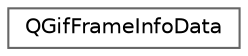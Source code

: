 digraph "Graphical Class Hierarchy"
{
 // LATEX_PDF_SIZE
  bgcolor="transparent";
  edge [fontname=Helvetica,fontsize=10,labelfontname=Helvetica,labelfontsize=10];
  node [fontname=Helvetica,fontsize=10,shape=box,height=0.2,width=0.4];
  rankdir="LR";
  Node0 [label="QGifFrameInfoData",height=0.2,width=0.4,color="grey40", fillcolor="white", style="filled",URL="$classQGifFrameInfoData.html",tooltip=" "];
}
